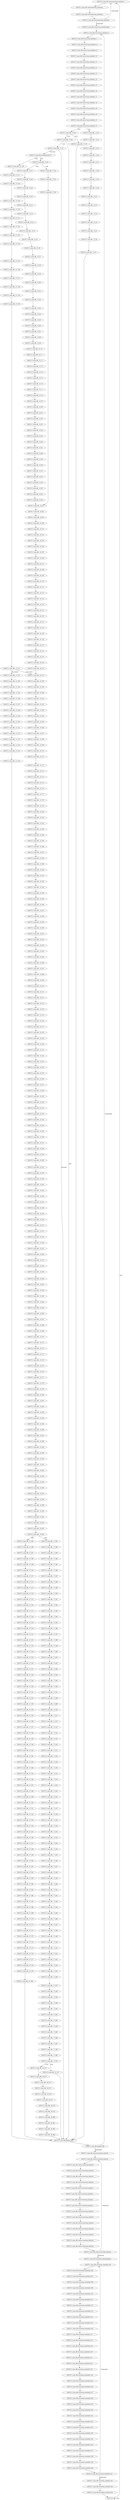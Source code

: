 digraph {
Node0x2582730[label="LEGUP_F_main_BB_reduceinnerloop_bodyredu..."];
Node0x25a2610[label="LEGUP_0"];
Node0x25a2610 -> Node0x2582730[label="start"];
Node0x25a2610 -> Node0x25a2610[label="~start"];
Node0x25851b0[label="LEGUP_F_main_BB_reduceinnerloop_bodyredu..."];
Node0x2582730 -> Node0x25851b0;
Node0x25852f0[label="LEGUP_F_main_BB_reduceinnerloop_bodyredu..."];
Node0x25851b0 -> Node0x25852f0;
Node0x2585430[label="LEGUP_F_main_BB_reduceinnerloop_bodyredu..."];
Node0x25852f0 -> Node0x2585430;
Node0x2582880[label="LEGUP_F_main_BB_fusion1loop_bodydim1preh..."];
Node0x2585430 -> Node0x2582880[label="%exitcond9"];
Node0x2585430 -> Node0x2582730[label="~%exitcond9"];
Node0x25a2720[label="LEGUP_F_main_BB_fusion1loop_bodydim1_6"];
Node0x2582880 -> Node0x25a2720;
Node0x2586540[label="LEGUP_F_main_BB_fusion1loop_bodydim1_7"];
Node0x25a2720 -> Node0x2586540;
Node0x2586610[label="LEGUP_F_main_BB_fusion1loop_bodydim1_8"];
Node0x2586540 -> Node0x2586610;
Node0x25866e0[label="LEGUP_F_main_BB_fusion1loop_bodydim1_9"];
Node0x2586610 -> Node0x25866e0;
Node0x25867b0[label="LEGUP_F_main_BB_fusion1loop_bodydim1_10"];
Node0x25866e0 -> Node0x25867b0;
Node0x2586880[label="LEGUP_F_main_BB_fusion1loop_bodydim1_11"];
Node0x25867b0 -> Node0x2586880;
Node0x2586950[label="LEGUP_F_main_BB_fusion1loop_bodydim1_12"];
Node0x2586880 -> Node0x2586950;
Node0x2586a20[label="LEGUP_F_main_BB_fusion1loop_bodydim1_13"];
Node0x2586950 -> Node0x2586a20;
Node0x2586b20[label="LEGUP_F_main_BB_fusion1loop_bodydim1_14"];
Node0x2586a20 -> Node0x2586b20;
Node0x2586c20[label="LEGUP_F_main_BB_fusion1loop_bodydim1_15"];
Node0x2586b20 -> Node0x2586c20;
Node0x2586d20[label="LEGUP_F_main_BB_fusion1loop_bodydim1_16"];
Node0x2586c20 -> Node0x2586d20;
Node0x2586e20[label="LEGUP_F_main_BB_fusion1loop_bodydim1_17"];
Node0x2586d20 -> Node0x2586e20;
Node0x2586f20[label="LEGUP_F_main_BB_fusion1loop_bodydim1_18"];
Node0x2586e20 -> Node0x2586f20;
Node0x2587020[label="LEGUP_F_main_BB_fusion1loop_bodydim1_19"];
Node0x2586f20 -> Node0x2587020;
Node0x2587120[label="LEGUP_F_main_BB_fusion1loop_bodydim1_20"];
Node0x2587020 -> Node0x2587120;
Node0x2587220[label="LEGUP_F_main_BB_fusion1loop_bodydim1_21"];
Node0x2587120 -> Node0x2587220;
Node0x2587320[label="LEGUP_F_main_BB_fusion1loop_bodydim1_22"];
Node0x2587220 -> Node0x2587320;
Node0x25a28a0[label="LEGUP_F_main_BB__13_23"];
Node0x2587320 -> Node0x25a28a0[label="%12"];
Node0x2547440[label="LEGUP_F_main_BB__15_38"];
Node0x2587320 -> Node0x2547440[label="~%12"];
Node0x2587820[label="LEGUP_F_main_BB__13_24"];
Node0x25a28a0 -> Node0x2587820;
Node0x25878f0[label="LEGUP_F_main_BB__13_25"];
Node0x2587820 -> Node0x25878f0;
Node0x25879c0[label="LEGUP_F_main_BB__13_26"];
Node0x25878f0 -> Node0x25879c0;
Node0x2587a90[label="LEGUP_F_main_BB__13_27"];
Node0x25879c0 -> Node0x2587a90;
Node0x2587b60[label="LEGUP_F_main_BB__13_28"];
Node0x2587a90 -> Node0x2587b60;
Node0x2587c60[label="LEGUP_F_main_BB__13_29"];
Node0x2587b60 -> Node0x2587c60;
Node0x2587d60[label="LEGUP_F_main_BB__13_30"];
Node0x2587c60 -> Node0x2587d60;
Node0x2587e60[label="LEGUP_F_main_BB__13_31"];
Node0x2587d60 -> Node0x2587e60;
Node0x2587f60[label="LEGUP_F_main_BB__13_32"];
Node0x2587e60 -> Node0x2587f60;
Node0x2588060[label="LEGUP_F_main_BB__13_33"];
Node0x2587f60 -> Node0x2588060;
Node0x2588160[label="LEGUP_F_main_BB__13_34"];
Node0x2588060 -> Node0x2588160;
Node0x2588260[label="LEGUP_F_main_BB__13_35"];
Node0x2588160 -> Node0x2588260;
Node0x25883a0[label="LEGUP_F_main_BB__13_36"];
Node0x2588260 -> Node0x25883a0;
Node0x25884a0[label="LEGUP_F_main_BB__13_37"];
Node0x25883a0 -> Node0x25884a0;
Node0x2584830[label="LEGUP_F_main_BB_expfexit_484"];
Node0x25884a0 -> Node0x2584830;
Node0x25475c0[label="LEGUP_F_main_BB__17_39"];
Node0x2547440 -> Node0x25475c0[label="%16"];
Node0x2547740[label="LEGUP_F_main_BB__19_40"];
Node0x2547440 -> Node0x2547740[label="~%16"];
Node0x25475c0 -> Node0x2584830;
Node0x2547740 -> Node0x2584830[label="%20"];
Node0x25478c0[label="LEGUP_F_main_BB__21_41"];
Node0x2547740 -> Node0x25478c0[label="~%20"];
Node0x25478c0 -> Node0x2584830[label="%or.cond"];
Node0x2547a40[label="LEGUP_F_main_BB_threadpresplit_42"];
Node0x25478c0 -> Node0x2547a40[label="~%or.cond"];
Node0x2547bc0[label="LEGUP_F_main_BB__25_43"];
Node0x2547a40 -> Node0x2547bc0[label="%24"];
Node0x25481c0[label="LEGUP_F_main_BB__47_126"];
Node0x2547a40 -> Node0x25481c0[label="~%24"];
Node0x2547d40[label="LEGUP_F_main_BB__27_44"];
Node0x2547bc0 -> Node0x2547d40[label="%26"];
Node0x2547ec0[label="LEGUP_F_main_BB__35_47"];
Node0x2547bc0 -> Node0x2547ec0[label="~%26"];
Node0x2588820[label="LEGUP_F_main_BB__27_45"];
Node0x2547d40 -> Node0x2588820;
Node0x25888f0[label="LEGUP_F_main_BB__27_46"];
Node0x2588820 -> Node0x25888f0;
Node0x2548040[label="LEGUP_F_main_BB__45_97"];
Node0x25888f0 -> Node0x2548040;
Node0x2586100[label="LEGUP_F_main_BB__35_48"];
Node0x2547ec0 -> Node0x2586100;
Node0x2586200[label="LEGUP_F_main_BB__35_49"];
Node0x2586100 -> Node0x2586200;
Node0x2586300[label="LEGUP_F_main_BB__35_50"];
Node0x2586200 -> Node0x2586300;
Node0x2586400[label="LEGUP_F_main_BB__35_51"];
Node0x2586300 -> Node0x2586400;
Node0x2585500[label="LEGUP_F_main_BB__35_52"];
Node0x2586400 -> Node0x2585500;
Node0x2585600[label="LEGUP_F_main_BB__35_53"];
Node0x2585500 -> Node0x2585600;
Node0x2585700[label="LEGUP_F_main_BB__35_54"];
Node0x2585600 -> Node0x2585700;
Node0x2585800[label="LEGUP_F_main_BB__35_55"];
Node0x2585700 -> Node0x2585800;
Node0x2585900[label="LEGUP_F_main_BB__35_56"];
Node0x2585800 -> Node0x2585900;
Node0x2585a00[label="LEGUP_F_main_BB__35_57"];
Node0x2585900 -> Node0x2585a00;
Node0x2585b00[label="LEGUP_F_main_BB__35_58"];
Node0x2585a00 -> Node0x2585b00;
Node0x2585c00[label="LEGUP_F_main_BB__35_59"];
Node0x2585b00 -> Node0x2585c00;
Node0x2589ac0[label="LEGUP_F_main_BB__35_60"];
Node0x2585c00 -> Node0x2589ac0;
Node0x2589bc0[label="LEGUP_F_main_BB__35_61"];
Node0x2589ac0 -> Node0x2589bc0;
Node0x2589cc0[label="LEGUP_F_main_BB__35_62"];
Node0x2589bc0 -> Node0x2589cc0;
Node0x2589dc0[label="LEGUP_F_main_BB__35_63"];
Node0x2589cc0 -> Node0x2589dc0;
Node0x2589ec0[label="LEGUP_F_main_BB__35_64"];
Node0x2589dc0 -> Node0x2589ec0;
Node0x2589fc0[label="LEGUP_F_main_BB__35_65"];
Node0x2589ec0 -> Node0x2589fc0;
Node0x258a0c0[label="LEGUP_F_main_BB__35_66"];
Node0x2589fc0 -> Node0x258a0c0;
Node0x258a1c0[label="LEGUP_F_main_BB__35_67"];
Node0x258a0c0 -> Node0x258a1c0;
Node0x258a2c0[label="LEGUP_F_main_BB__35_68"];
Node0x258a1c0 -> Node0x258a2c0;
Node0x258a3c0[label="LEGUP_F_main_BB__35_69"];
Node0x258a2c0 -> Node0x258a3c0;
Node0x258a4c0[label="LEGUP_F_main_BB__35_70"];
Node0x258a3c0 -> Node0x258a4c0;
Node0x258a5c0[label="LEGUP_F_main_BB__35_71"];
Node0x258a4c0 -> Node0x258a5c0;
Node0x258a6c0[label="LEGUP_F_main_BB__35_72"];
Node0x258a5c0 -> Node0x258a6c0;
Node0x258a7c0[label="LEGUP_F_main_BB__35_73"];
Node0x258a6c0 -> Node0x258a7c0;
Node0x258a8c0[label="LEGUP_F_main_BB__35_74"];
Node0x258a7c0 -> Node0x258a8c0;
Node0x258aa00[label="LEGUP_F_main_BB__35_75"];
Node0x258a8c0 -> Node0x258aa00;
Node0x258ab40[label="LEGUP_F_main_BB__35_76"];
Node0x258aa00 -> Node0x258ab40;
Node0x258ac80[label="LEGUP_F_main_BB__35_77"];
Node0x258ab40 -> Node0x258ac80;
Node0x258adc0[label="LEGUP_F_main_BB__35_78"];
Node0x258ac80 -> Node0x258adc0;
Node0x258af00[label="LEGUP_F_main_BB__35_79"];
Node0x258adc0 -> Node0x258af00;
Node0x258b040[label="LEGUP_F_main_BB__35_80"];
Node0x258af00 -> Node0x258b040;
Node0x258b180[label="LEGUP_F_main_BB__35_81"];
Node0x258b040 -> Node0x258b180;
Node0x258b2c0[label="LEGUP_F_main_BB__35_82"];
Node0x258b180 -> Node0x258b2c0;
Node0x258b400[label="LEGUP_F_main_BB__35_83"];
Node0x258b2c0 -> Node0x258b400;
Node0x258b540[label="LEGUP_F_main_BB__35_84"];
Node0x258b400 -> Node0x258b540;
Node0x258b680[label="LEGUP_F_main_BB__35_85"];
Node0x258b540 -> Node0x258b680;
Node0x258b7c0[label="LEGUP_F_main_BB__35_86"];
Node0x258b680 -> Node0x258b7c0;
Node0x258b900[label="LEGUP_F_main_BB__35_87"];
Node0x258b7c0 -> Node0x258b900;
Node0x258ba40[label="LEGUP_F_main_BB__35_88"];
Node0x258b900 -> Node0x258ba40;
Node0x258bb80[label="LEGUP_F_main_BB__35_89"];
Node0x258ba40 -> Node0x258bb80;
Node0x258bcc0[label="LEGUP_F_main_BB__35_90"];
Node0x258bb80 -> Node0x258bcc0;
Node0x258be00[label="LEGUP_F_main_BB__35_91"];
Node0x258bcc0 -> Node0x258be00;
Node0x258bf40[label="LEGUP_F_main_BB__35_92"];
Node0x258be00 -> Node0x258bf40;
Node0x258c080[label="LEGUP_F_main_BB__35_93"];
Node0x258bf40 -> Node0x258c080;
Node0x258c1c0[label="LEGUP_F_main_BB__35_94"];
Node0x258c080 -> Node0x258c1c0;
Node0x258c300[label="LEGUP_F_main_BB__35_95"];
Node0x258c1c0 -> Node0x258c300;
Node0x258c440[label="LEGUP_F_main_BB__35_96"];
Node0x258c300 -> Node0x258c440;
Node0x258c440 -> Node0x2548040;
Node0x258cda0[label="LEGUP_F_main_BB__45_98"];
Node0x2548040 -> Node0x258cda0;
Node0x258ce70[label="LEGUP_F_main_BB__45_99"];
Node0x258cda0 -> Node0x258ce70;
Node0x258cf40[label="LEGUP_F_main_BB__45_100"];
Node0x258ce70 -> Node0x258cf40;
Node0x258d010[label="LEGUP_F_main_BB__45_101"];
Node0x258cf40 -> Node0x258d010;
Node0x258d0e0[label="LEGUP_F_main_BB__45_102"];
Node0x258d010 -> Node0x258d0e0;
Node0x258d1e0[label="LEGUP_F_main_BB__45_103"];
Node0x258d0e0 -> Node0x258d1e0;
Node0x258d2e0[label="LEGUP_F_main_BB__45_104"];
Node0x258d1e0 -> Node0x258d2e0;
Node0x258d3e0[label="LEGUP_F_main_BB__45_105"];
Node0x258d2e0 -> Node0x258d3e0;
Node0x258d4e0[label="LEGUP_F_main_BB__45_106"];
Node0x258d3e0 -> Node0x258d4e0;
Node0x258d5e0[label="LEGUP_F_main_BB__45_107"];
Node0x258d4e0 -> Node0x258d5e0;
Node0x258d6e0[label="LEGUP_F_main_BB__45_108"];
Node0x258d5e0 -> Node0x258d6e0;
Node0x258d7e0[label="LEGUP_F_main_BB__45_109"];
Node0x258d6e0 -> Node0x258d7e0;
Node0x258d8e0[label="LEGUP_F_main_BB__45_110"];
Node0x258d7e0 -> Node0x258d8e0;
Node0x258d9e0[label="LEGUP_F_main_BB__45_111"];
Node0x258d8e0 -> Node0x258d9e0;
Node0x258dae0[label="LEGUP_F_main_BB__45_112"];
Node0x258d9e0 -> Node0x258dae0;
Node0x258dbe0[label="LEGUP_F_main_BB__45_113"];
Node0x258dae0 -> Node0x258dbe0;
Node0x258dce0[label="LEGUP_F_main_BB__45_114"];
Node0x258dbe0 -> Node0x258dce0;
Node0x258dde0[label="LEGUP_F_main_BB__45_115"];
Node0x258dce0 -> Node0x258dde0;
Node0x258dee0[label="LEGUP_F_main_BB__45_116"];
Node0x258dde0 -> Node0x258dee0;
Node0x258dfe0[label="LEGUP_F_main_BB__45_117"];
Node0x258dee0 -> Node0x258dfe0;
Node0x258e0e0[label="LEGUP_F_main_BB__45_118"];
Node0x258dfe0 -> Node0x258e0e0;
Node0x258e1e0[label="LEGUP_F_main_BB__45_119"];
Node0x258e0e0 -> Node0x258e1e0;
Node0x258e2e0[label="LEGUP_F_main_BB__45_120"];
Node0x258e1e0 -> Node0x258e2e0;
Node0x258e3e0[label="LEGUP_F_main_BB__45_121"];
Node0x258e2e0 -> Node0x258e3e0;
Node0x258e4e0[label="LEGUP_F_main_BB__45_122"];
Node0x258e3e0 -> Node0x258e4e0;
Node0x258e5e0[label="LEGUP_F_main_BB__45_123"];
Node0x258e4e0 -> Node0x258e5e0;
Node0x258e6e0[label="LEGUP_F_main_BB__45_124"];
Node0x258e5e0 -> Node0x258e6e0;
Node0x258e7e0[label="LEGUP_F_main_BB__45_125"];
Node0x258e6e0 -> Node0x258e7e0;
Node0x25840b0[label="LEGUP_F_main_BB__53_157"];
Node0x258e7e0 -> Node0x25840b0;
Node0x258ea30[label="LEGUP_F_main_BB__47_127"];
Node0x25481c0 -> Node0x258ea30;
Node0x258eb00[label="LEGUP_F_main_BB__47_128"];
Node0x258ea30 -> Node0x258eb00;
Node0x258ebd0[label="LEGUP_F_main_BB__47_129"];
Node0x258eb00 -> Node0x258ebd0;
Node0x258eca0[label="LEGUP_F_main_BB__47_130"];
Node0x258ebd0 -> Node0x258eca0;
Node0x258eda0[label="LEGUP_F_main_BB__47_131"];
Node0x258eca0 -> Node0x258eda0;
Node0x258eea0[label="LEGUP_F_main_BB__47_132"];
Node0x258eda0 -> Node0x258eea0;
Node0x258efa0[label="LEGUP_F_main_BB__47_133"];
Node0x258eea0 -> Node0x258efa0;
Node0x258f0a0[label="LEGUP_F_main_BB__47_134"];
Node0x258efa0 -> Node0x258f0a0;
Node0x258f1a0[label="LEGUP_F_main_BB__47_135"];
Node0x258f0a0 -> Node0x258f1a0;
Node0x258f2a0[label="LEGUP_F_main_BB__47_136"];
Node0x258f1a0 -> Node0x258f2a0;
Node0x258f3a0[label="LEGUP_F_main_BB__47_137"];
Node0x258f2a0 -> Node0x258f3a0;
Node0x258f4a0[label="LEGUP_F_main_BB__47_138"];
Node0x258f3a0 -> Node0x258f4a0;
Node0x258f5a0[label="LEGUP_F_main_BB__47_139"];
Node0x258f4a0 -> Node0x258f5a0;
Node0x258f6a0[label="LEGUP_F_main_BB__47_140"];
Node0x258f5a0 -> Node0x258f6a0;
Node0x258f7a0[label="LEGUP_F_main_BB__47_141"];
Node0x258f6a0 -> Node0x258f7a0;
Node0x2583f70[label="LEGUP_F_main_BB__51_142"];
Node0x258f7a0 -> Node0x2583f70[label="%or.cond52"];
Node0x258f7a0 -> Node0x25840b0[label="~%or.cond52"];
Node0x258fa70[label="LEGUP_F_main_BB__51_143"];
Node0x2583f70 -> Node0x258fa70;
Node0x258fb40[label="LEGUP_F_main_BB__51_144"];
Node0x258fa70 -> Node0x258fb40;
Node0x258fc10[label="LEGUP_F_main_BB__51_145"];
Node0x258fb40 -> Node0x258fc10;
Node0x258fce0[label="LEGUP_F_main_BB__51_146"];
Node0x258fc10 -> Node0x258fce0;
Node0x258fdb0[label="LEGUP_F_main_BB__51_147"];
Node0x258fce0 -> Node0x258fdb0;
Node0x258fe80[label="LEGUP_F_main_BB__51_148"];
Node0x258fdb0 -> Node0x258fe80;
Node0x258ff80[label="LEGUP_F_main_BB__51_149"];
Node0x258fe80 -> Node0x258ff80;
Node0x2590080[label="LEGUP_F_main_BB__51_150"];
Node0x258ff80 -> Node0x2590080;
Node0x2590180[label="LEGUP_F_main_BB__51_151"];
Node0x2590080 -> Node0x2590180;
Node0x2590280[label="LEGUP_F_main_BB__51_152"];
Node0x2590180 -> Node0x2590280;
Node0x2590380[label="LEGUP_F_main_BB__51_153"];
Node0x2590280 -> Node0x2590380;
Node0x2590480[label="LEGUP_F_main_BB__51_154"];
Node0x2590380 -> Node0x2590480;
Node0x2590580[label="LEGUP_F_main_BB__51_155"];
Node0x2590480 -> Node0x2590580;
Node0x2590680[label="LEGUP_F_main_BB__51_156"];
Node0x2590580 -> Node0x2590680;
Node0x2590680 -> Node0x2584830;
Node0x2590880[label="LEGUP_F_main_BB__53_158"];
Node0x25840b0 -> Node0x2590880;
Node0x2590950[label="LEGUP_F_main_BB__53_159"];
Node0x2590880 -> Node0x2590950;
Node0x2590a20[label="LEGUP_F_main_BB__53_160"];
Node0x2590950 -> Node0x2590a20;
Node0x2590af0[label="LEGUP_F_main_BB__53_161"];
Node0x2590a20 -> Node0x2590af0;
Node0x2590bc0[label="LEGUP_F_main_BB__53_162"];
Node0x2590af0 -> Node0x2590bc0;
Node0x2590cc0[label="LEGUP_F_main_BB__53_163"];
Node0x2590bc0 -> Node0x2590cc0;
Node0x2590dc0[label="LEGUP_F_main_BB__53_164"];
Node0x2590cc0 -> Node0x2590dc0;
Node0x2590ec0[label="LEGUP_F_main_BB__53_165"];
Node0x2590dc0 -> Node0x2590ec0;
Node0x2590fc0[label="LEGUP_F_main_BB__53_166"];
Node0x2590ec0 -> Node0x2590fc0;
Node0x25910c0[label="LEGUP_F_main_BB__53_167"];
Node0x2590fc0 -> Node0x25910c0;
Node0x25911c0[label="LEGUP_F_main_BB__53_168"];
Node0x25910c0 -> Node0x25911c0;
Node0x25912c0[label="LEGUP_F_main_BB__53_169"];
Node0x25911c0 -> Node0x25912c0;
Node0x25913c0[label="LEGUP_F_main_BB__53_170"];
Node0x25912c0 -> Node0x25913c0;
Node0x25914c0[label="LEGUP_F_main_BB__53_171"];
Node0x25913c0 -> Node0x25914c0;
Node0x25915c0[label="LEGUP_F_main_BB__53_172"];
Node0x25914c0 -> Node0x25915c0;
Node0x25916c0[label="LEGUP_F_main_BB__53_173"];
Node0x25915c0 -> Node0x25916c0;
Node0x25917c0[label="LEGUP_F_main_BB__53_174"];
Node0x25916c0 -> Node0x25917c0;
Node0x25918c0[label="LEGUP_F_main_BB__53_175"];
Node0x25917c0 -> Node0x25918c0;
Node0x25919c0[label="LEGUP_F_main_BB__53_176"];
Node0x25918c0 -> Node0x25919c0;
Node0x2591ac0[label="LEGUP_F_main_BB__53_177"];
Node0x25919c0 -> Node0x2591ac0;
Node0x2591bc0[label="LEGUP_F_main_BB__53_178"];
Node0x2591ac0 -> Node0x2591bc0;
Node0x2591cc0[label="LEGUP_F_main_BB__53_179"];
Node0x2591bc0 -> Node0x2591cc0;
Node0x2591dc0[label="LEGUP_F_main_BB__53_180"];
Node0x2591cc0 -> Node0x2591dc0;
Node0x2591ec0[label="LEGUP_F_main_BB__53_181"];
Node0x2591dc0 -> Node0x2591ec0;
Node0x2591fc0[label="LEGUP_F_main_BB__53_182"];
Node0x2591ec0 -> Node0x2591fc0;
Node0x25920c0[label="LEGUP_F_main_BB__53_183"];
Node0x2591fc0 -> Node0x25920c0;
Node0x25921c0[label="LEGUP_F_main_BB__53_184"];
Node0x25920c0 -> Node0x25921c0;
Node0x25922c0[label="LEGUP_F_main_BB__53_185"];
Node0x25921c0 -> Node0x25922c0;
Node0x25923c0[label="LEGUP_F_main_BB__53_186"];
Node0x25922c0 -> Node0x25923c0;
Node0x25924c0[label="LEGUP_F_main_BB__53_187"];
Node0x25923c0 -> Node0x25924c0;
Node0x25925c0[label="LEGUP_F_main_BB__53_188"];
Node0x25924c0 -> Node0x25925c0;
Node0x25926c0[label="LEGUP_F_main_BB__53_189"];
Node0x25925c0 -> Node0x25926c0;
Node0x25927c0[label="LEGUP_F_main_BB__53_190"];
Node0x25926c0 -> Node0x25927c0;
Node0x25928c0[label="LEGUP_F_main_BB__53_191"];
Node0x25927c0 -> Node0x25928c0;
Node0x25929c0[label="LEGUP_F_main_BB__53_192"];
Node0x25928c0 -> Node0x25929c0;
Node0x2592ac0[label="LEGUP_F_main_BB__53_193"];
Node0x25929c0 -> Node0x2592ac0;
Node0x2592bc0[label="LEGUP_F_main_BB__53_194"];
Node0x2592ac0 -> Node0x2592bc0;
Node0x2592cc0[label="LEGUP_F_main_BB__53_195"];
Node0x2592bc0 -> Node0x2592cc0;
Node0x2592dc0[label="LEGUP_F_main_BB__53_196"];
Node0x2592cc0 -> Node0x2592dc0;
Node0x2592ec0[label="LEGUP_F_main_BB__53_197"];
Node0x2592dc0 -> Node0x2592ec0;
Node0x2592fc0[label="LEGUP_F_main_BB__53_198"];
Node0x2592ec0 -> Node0x2592fc0;
Node0x25930c0[label="LEGUP_F_main_BB__53_199"];
Node0x2592fc0 -> Node0x25930c0;
Node0x25931c0[label="LEGUP_F_main_BB__53_200"];
Node0x25930c0 -> Node0x25931c0;
Node0x25932c0[label="LEGUP_F_main_BB__53_201"];
Node0x25931c0 -> Node0x25932c0;
Node0x25933c0[label="LEGUP_F_main_BB__53_202"];
Node0x25932c0 -> Node0x25933c0;
Node0x25934c0[label="LEGUP_F_main_BB__53_203"];
Node0x25933c0 -> Node0x25934c0;
Node0x25935c0[label="LEGUP_F_main_BB__53_204"];
Node0x25934c0 -> Node0x25935c0;
Node0x25936c0[label="LEGUP_F_main_BB__53_205"];
Node0x25935c0 -> Node0x25936c0;
Node0x25937c0[label="LEGUP_F_main_BB__53_206"];
Node0x25936c0 -> Node0x25937c0;
Node0x25938c0[label="LEGUP_F_main_BB__53_207"];
Node0x25937c0 -> Node0x25938c0;
Node0x25939c0[label="LEGUP_F_main_BB__53_208"];
Node0x25938c0 -> Node0x25939c0;
Node0x2593ac0[label="LEGUP_F_main_BB__53_209"];
Node0x25939c0 -> Node0x2593ac0;
Node0x2593bc0[label="LEGUP_F_main_BB__53_210"];
Node0x2593ac0 -> Node0x2593bc0;
Node0x2593cc0[label="LEGUP_F_main_BB__53_211"];
Node0x2593bc0 -> Node0x2593cc0;
Node0x2593dc0[label="LEGUP_F_main_BB__53_212"];
Node0x2593cc0 -> Node0x2593dc0;
Node0x2593ec0[label="LEGUP_F_main_BB__53_213"];
Node0x2593dc0 -> Node0x2593ec0;
Node0x2593fc0[label="LEGUP_F_main_BB__53_214"];
Node0x2593ec0 -> Node0x2593fc0;
Node0x25940c0[label="LEGUP_F_main_BB__53_215"];
Node0x2593fc0 -> Node0x25940c0;
Node0x25941c0[label="LEGUP_F_main_BB__53_216"];
Node0x25940c0 -> Node0x25941c0;
Node0x25942c0[label="LEGUP_F_main_BB__53_217"];
Node0x25941c0 -> Node0x25942c0;
Node0x25943c0[label="LEGUP_F_main_BB__53_218"];
Node0x25942c0 -> Node0x25943c0;
Node0x25944c0[label="LEGUP_F_main_BB__53_219"];
Node0x25943c0 -> Node0x25944c0;
Node0x25945c0[label="LEGUP_F_main_BB__53_220"];
Node0x25944c0 -> Node0x25945c0;
Node0x25946c0[label="LEGUP_F_main_BB__53_221"];
Node0x25945c0 -> Node0x25946c0;
Node0x25947c0[label="LEGUP_F_main_BB__53_222"];
Node0x25946c0 -> Node0x25947c0;
Node0x25948c0[label="LEGUP_F_main_BB__53_223"];
Node0x25947c0 -> Node0x25948c0;
Node0x25949c0[label="LEGUP_F_main_BB__53_224"];
Node0x25948c0 -> Node0x25949c0;
Node0x2594ac0[label="LEGUP_F_main_BB__53_225"];
Node0x25949c0 -> Node0x2594ac0;
Node0x2594bc0[label="LEGUP_F_main_BB__53_226"];
Node0x2594ac0 -> Node0x2594bc0;
Node0x2594cc0[label="LEGUP_F_main_BB__53_227"];
Node0x2594bc0 -> Node0x2594cc0;
Node0x2594dc0[label="LEGUP_F_main_BB__53_228"];
Node0x2594cc0 -> Node0x2594dc0;
Node0x2594ec0[label="LEGUP_F_main_BB__53_229"];
Node0x2594dc0 -> Node0x2594ec0;
Node0x2594fc0[label="LEGUP_F_main_BB__53_230"];
Node0x2594ec0 -> Node0x2594fc0;
Node0x25950c0[label="LEGUP_F_main_BB__53_231"];
Node0x2594fc0 -> Node0x25950c0;
Node0x25951c0[label="LEGUP_F_main_BB__53_232"];
Node0x25950c0 -> Node0x25951c0;
Node0x2595300[label="LEGUP_F_main_BB__53_233"];
Node0x25951c0 -> Node0x2595300;
Node0x2595440[label="LEGUP_F_main_BB__53_234"];
Node0x2595300 -> Node0x2595440;
Node0x2595580[label="LEGUP_F_main_BB__53_235"];
Node0x2595440 -> Node0x2595580;
Node0x25956c0[label="LEGUP_F_main_BB__53_236"];
Node0x2595580 -> Node0x25956c0;
Node0x2595800[label="LEGUP_F_main_BB__53_237"];
Node0x25956c0 -> Node0x2595800;
Node0x2595940[label="LEGUP_F_main_BB__53_238"];
Node0x2595800 -> Node0x2595940;
Node0x2595a80[label="LEGUP_F_main_BB__53_239"];
Node0x2595940 -> Node0x2595a80;
Node0x2595bc0[label="LEGUP_F_main_BB__53_240"];
Node0x2595a80 -> Node0x2595bc0;
Node0x2595d00[label="LEGUP_F_main_BB__53_241"];
Node0x2595bc0 -> Node0x2595d00;
Node0x2595e40[label="LEGUP_F_main_BB__53_242"];
Node0x2595d00 -> Node0x2595e40;
Node0x2595f80[label="LEGUP_F_main_BB__53_243"];
Node0x2595e40 -> Node0x2595f80;
Node0x25960c0[label="LEGUP_F_main_BB__53_244"];
Node0x2595f80 -> Node0x25960c0;
Node0x2596200[label="LEGUP_F_main_BB__53_245"];
Node0x25960c0 -> Node0x2596200;
Node0x2596340[label="LEGUP_F_main_BB__53_246"];
Node0x2596200 -> Node0x2596340;
Node0x2596480[label="LEGUP_F_main_BB__53_247"];
Node0x2596340 -> Node0x2596480;
Node0x25965c0[label="LEGUP_F_main_BB__53_248"];
Node0x2596480 -> Node0x25965c0;
Node0x2596700[label="LEGUP_F_main_BB__53_249"];
Node0x25965c0 -> Node0x2596700;
Node0x2596840[label="LEGUP_F_main_BB__53_250"];
Node0x2596700 -> Node0x2596840;
Node0x2596980[label="LEGUP_F_main_BB__53_251"];
Node0x2596840 -> Node0x2596980;
Node0x2596ac0[label="LEGUP_F_main_BB__53_252"];
Node0x2596980 -> Node0x2596ac0;
Node0x2596c00[label="LEGUP_F_main_BB__53_253"];
Node0x2596ac0 -> Node0x2596c00;
Node0x2596d40[label="LEGUP_F_main_BB__53_254"];
Node0x2596c00 -> Node0x2596d40;
Node0x2596e80[label="LEGUP_F_main_BB__53_255"];
Node0x2596d40 -> Node0x2596e80;
Node0x2596fc0[label="LEGUP_F_main_BB__53_256"];
Node0x2596e80 -> Node0x2596fc0;
Node0x2597100[label="LEGUP_F_main_BB__53_257"];
Node0x2596fc0 -> Node0x2597100;
Node0x2597240[label="LEGUP_F_main_BB__53_258"];
Node0x2597100 -> Node0x2597240;
Node0x2597380[label="LEGUP_F_main_BB__53_259"];
Node0x2597240 -> Node0x2597380;
Node0x25974c0[label="LEGUP_F_main_BB__53_260"];
Node0x2597380 -> Node0x25974c0;
Node0x2597600[label="LEGUP_F_main_BB__53_261"];
Node0x25974c0 -> Node0x2597600;
Node0x2597740[label="LEGUP_F_main_BB__53_262"];
Node0x2597600 -> Node0x2597740;
Node0x2597880[label="LEGUP_F_main_BB__53_263"];
Node0x2597740 -> Node0x2597880;
Node0x25979c0[label="LEGUP_F_main_BB__53_264"];
Node0x2597880 -> Node0x25979c0;
Node0x2597b00[label="LEGUP_F_main_BB__53_265"];
Node0x25979c0 -> Node0x2597b00;
Node0x2597c40[label="LEGUP_F_main_BB__53_266"];
Node0x2597b00 -> Node0x2597c40;
Node0x2597d80[label="LEGUP_F_main_BB__53_267"];
Node0x2597c40 -> Node0x2597d80;
Node0x2597ec0[label="LEGUP_F_main_BB__53_268"];
Node0x2597d80 -> Node0x2597ec0;
Node0x2598000[label="LEGUP_F_main_BB__53_269"];
Node0x2597ec0 -> Node0x2598000;
Node0x2598140[label="LEGUP_F_main_BB__53_270"];
Node0x2598000 -> Node0x2598140;
Node0x2598280[label="LEGUP_F_main_BB__53_271"];
Node0x2598140 -> Node0x2598280;
Node0x25983c0[label="LEGUP_F_main_BB__53_272"];
Node0x2598280 -> Node0x25983c0;
Node0x2598500[label="LEGUP_F_main_BB__53_273"];
Node0x25983c0 -> Node0x2598500;
Node0x2598640[label="LEGUP_F_main_BB__53_274"];
Node0x2598500 -> Node0x2598640;
Node0x2598780[label="LEGUP_F_main_BB__53_275"];
Node0x2598640 -> Node0x2598780;
Node0x25988c0[label="LEGUP_F_main_BB__53_276"];
Node0x2598780 -> Node0x25988c0;
Node0x2598a00[label="LEGUP_F_main_BB__53_277"];
Node0x25988c0 -> Node0x2598a00;
Node0x2598b40[label="LEGUP_F_main_BB__53_278"];
Node0x2598a00 -> Node0x2598b40;
Node0x2598c80[label="LEGUP_F_main_BB__53_279"];
Node0x2598b40 -> Node0x2598c80;
Node0x2598dc0[label="LEGUP_F_main_BB__53_280"];
Node0x2598c80 -> Node0x2598dc0;
Node0x2598f00[label="LEGUP_F_main_BB__53_281"];
Node0x2598dc0 -> Node0x2598f00;
Node0x2599040[label="LEGUP_F_main_BB__53_282"];
Node0x2598f00 -> Node0x2599040;
Node0x2599180[label="LEGUP_F_main_BB__53_283"];
Node0x2599040 -> Node0x2599180;
Node0x25992c0[label="LEGUP_F_main_BB__53_284"];
Node0x2599180 -> Node0x25992c0;
Node0x2599400[label="LEGUP_F_main_BB__53_285"];
Node0x25992c0 -> Node0x2599400;
Node0x2599540[label="LEGUP_F_main_BB__53_286"];
Node0x2599400 -> Node0x2599540;
Node0x2599680[label="LEGUP_F_main_BB__53_287"];
Node0x2599540 -> Node0x2599680;
Node0x25997c0[label="LEGUP_F_main_BB__53_288"];
Node0x2599680 -> Node0x25997c0;
Node0x2599900[label="LEGUP_F_main_BB__53_289"];
Node0x25997c0 -> Node0x2599900;
Node0x2599a40[label="LEGUP_F_main_BB__53_290"];
Node0x2599900 -> Node0x2599a40;
Node0x2599b80[label="LEGUP_F_main_BB__53_291"];
Node0x2599a40 -> Node0x2599b80;
Node0x2599cc0[label="LEGUP_F_main_BB__53_292"];
Node0x2599b80 -> Node0x2599cc0;
Node0x2599e00[label="LEGUP_F_main_BB__53_293"];
Node0x2599cc0 -> Node0x2599e00;
Node0x2599f40[label="LEGUP_F_main_BB__53_294"];
Node0x2599e00 -> Node0x2599f40;
Node0x259a080[label="LEGUP_F_main_BB__53_295"];
Node0x2599f40 -> Node0x259a080;
Node0x259a1c0[label="LEGUP_F_main_BB__53_296"];
Node0x259a080 -> Node0x259a1c0;
Node0x259a300[label="LEGUP_F_main_BB__53_297"];
Node0x259a1c0 -> Node0x259a300;
Node0x259a440[label="LEGUP_F_main_BB__53_298"];
Node0x259a300 -> Node0x259a440;
Node0x259a580[label="LEGUP_F_main_BB__53_299"];
Node0x259a440 -> Node0x259a580;
Node0x259a6c0[label="LEGUP_F_main_BB__53_300"];
Node0x259a580 -> Node0x259a6c0;
Node0x259a800[label="LEGUP_F_main_BB__53_301"];
Node0x259a6c0 -> Node0x259a800;
Node0x259a940[label="LEGUP_F_main_BB__53_302"];
Node0x259a800 -> Node0x259a940;
Node0x259aa80[label="LEGUP_F_main_BB__53_303"];
Node0x259a940 -> Node0x259aa80;
Node0x259abc0[label="LEGUP_F_main_BB__53_304"];
Node0x259aa80 -> Node0x259abc0;
Node0x2584230[label="LEGUP_F_main_BB__67_305"];
Node0x259abc0 -> Node0x2584230[label="%65"];
Node0x25843b0[label="LEGUP_F_main_BB__72_381"];
Node0x259abc0 -> Node0x25843b0[label="~%65"];
Node0x259b6b0[label="LEGUP_F_main_BB__67_306"];
Node0x2584230 -> Node0x259b6b0;
Node0x259b780[label="LEGUP_F_main_BB__67_307"];
Node0x259b6b0 -> Node0x259b780;
Node0x259b850[label="LEGUP_F_main_BB__67_308"];
Node0x259b780 -> Node0x259b850;
Node0x259b920[label="LEGUP_F_main_BB__67_309"];
Node0x259b850 -> Node0x259b920;
Node0x259b9f0[label="LEGUP_F_main_BB__67_310"];
Node0x259b920 -> Node0x259b9f0;
Node0x259bac0[label="LEGUP_F_main_BB__67_311"];
Node0x259b9f0 -> Node0x259bac0;
Node0x259bbc0[label="LEGUP_F_main_BB__67_312"];
Node0x259bac0 -> Node0x259bbc0;
Node0x259bcc0[label="LEGUP_F_main_BB__67_313"];
Node0x259bbc0 -> Node0x259bcc0;
Node0x259bdc0[label="LEGUP_F_main_BB__67_314"];
Node0x259bcc0 -> Node0x259bdc0;
Node0x259bec0[label="LEGUP_F_main_BB__67_315"];
Node0x259bdc0 -> Node0x259bec0;
Node0x259bfc0[label="LEGUP_F_main_BB__67_316"];
Node0x259bec0 -> Node0x259bfc0;
Node0x259c0c0[label="LEGUP_F_main_BB__67_317"];
Node0x259bfc0 -> Node0x259c0c0;
Node0x259c1c0[label="LEGUP_F_main_BB__67_318"];
Node0x259c0c0 -> Node0x259c1c0;
Node0x259c2c0[label="LEGUP_F_main_BB__67_319"];
Node0x259c1c0 -> Node0x259c2c0;
Node0x259c3c0[label="LEGUP_F_main_BB__67_320"];
Node0x259c2c0 -> Node0x259c3c0;
Node0x259c4c0[label="LEGUP_F_main_BB__67_321"];
Node0x259c3c0 -> Node0x259c4c0;
Node0x259c5c0[label="LEGUP_F_main_BB__67_322"];
Node0x259c4c0 -> Node0x259c5c0;
Node0x259c6c0[label="LEGUP_F_main_BB__67_323"];
Node0x259c5c0 -> Node0x259c6c0;
Node0x259c7c0[label="LEGUP_F_main_BB__67_324"];
Node0x259c6c0 -> Node0x259c7c0;
Node0x259c8c0[label="LEGUP_F_main_BB__67_325"];
Node0x259c7c0 -> Node0x259c8c0;
Node0x259c9c0[label="LEGUP_F_main_BB__67_326"];
Node0x259c8c0 -> Node0x259c9c0;
Node0x259cac0[label="LEGUP_F_main_BB__67_327"];
Node0x259c9c0 -> Node0x259cac0;
Node0x259cbc0[label="LEGUP_F_main_BB__67_328"];
Node0x259cac0 -> Node0x259cbc0;
Node0x259ccc0[label="LEGUP_F_main_BB__67_329"];
Node0x259cbc0 -> Node0x259ccc0;
Node0x259cdc0[label="LEGUP_F_main_BB__67_330"];
Node0x259ccc0 -> Node0x259cdc0;
Node0x259cec0[label="LEGUP_F_main_BB__67_331"];
Node0x259cdc0 -> Node0x259cec0;
Node0x259cfc0[label="LEGUP_F_main_BB__67_332"];
Node0x259cec0 -> Node0x259cfc0;
Node0x259d0c0[label="LEGUP_F_main_BB__67_333"];
Node0x259cfc0 -> Node0x259d0c0;
Node0x259d1c0[label="LEGUP_F_main_BB__67_334"];
Node0x259d0c0 -> Node0x259d1c0;
Node0x259d2c0[label="LEGUP_F_main_BB__67_335"];
Node0x259d1c0 -> Node0x259d2c0;
Node0x259d3c0[label="LEGUP_F_main_BB__67_336"];
Node0x259d2c0 -> Node0x259d3c0;
Node0x259d4c0[label="LEGUP_F_main_BB__67_337"];
Node0x259d3c0 -> Node0x259d4c0;
Node0x259d5c0[label="LEGUP_F_main_BB__67_338"];
Node0x259d4c0 -> Node0x259d5c0;
Node0x259d6c0[label="LEGUP_F_main_BB__67_339"];
Node0x259d5c0 -> Node0x259d6c0;
Node0x259d7c0[label="LEGUP_F_main_BB__67_340"];
Node0x259d6c0 -> Node0x259d7c0;
Node0x259d8c0[label="LEGUP_F_main_BB__67_341"];
Node0x259d7c0 -> Node0x259d8c0;
Node0x259d9c0[label="LEGUP_F_main_BB__67_342"];
Node0x259d8c0 -> Node0x259d9c0;
Node0x259dac0[label="LEGUP_F_main_BB__67_343"];
Node0x259d9c0 -> Node0x259dac0;
Node0x259dbc0[label="LEGUP_F_main_BB__67_344"];
Node0x259dac0 -> Node0x259dbc0;
Node0x259dcc0[label="LEGUP_F_main_BB__67_345"];
Node0x259dbc0 -> Node0x259dcc0;
Node0x259ddc0[label="LEGUP_F_main_BB__67_346"];
Node0x259dcc0 -> Node0x259ddc0;
Node0x259dec0[label="LEGUP_F_main_BB__67_347"];
Node0x259ddc0 -> Node0x259dec0;
Node0x259dfc0[label="LEGUP_F_main_BB__67_348"];
Node0x259dec0 -> Node0x259dfc0;
Node0x259e0c0[label="LEGUP_F_main_BB__67_349"];
Node0x259dfc0 -> Node0x259e0c0;
Node0x259e1c0[label="LEGUP_F_main_BB__67_350"];
Node0x259e0c0 -> Node0x259e1c0;
Node0x259e2c0[label="LEGUP_F_main_BB__67_351"];
Node0x259e1c0 -> Node0x259e2c0;
Node0x259e3c0[label="LEGUP_F_main_BB__67_352"];
Node0x259e2c0 -> Node0x259e3c0;
Node0x259e4c0[label="LEGUP_F_main_BB__67_353"];
Node0x259e3c0 -> Node0x259e4c0;
Node0x259e5c0[label="LEGUP_F_main_BB__67_354"];
Node0x259e4c0 -> Node0x259e5c0;
Node0x259e6c0[label="LEGUP_F_main_BB__67_355"];
Node0x259e5c0 -> Node0x259e6c0;
Node0x259e7c0[label="LEGUP_F_main_BB__67_356"];
Node0x259e6c0 -> Node0x259e7c0;
Node0x259e8c0[label="LEGUP_F_main_BB__67_357"];
Node0x259e7c0 -> Node0x259e8c0;
Node0x259e9c0[label="LEGUP_F_main_BB__67_358"];
Node0x259e8c0 -> Node0x259e9c0;
Node0x259eac0[label="LEGUP_F_main_BB__67_359"];
Node0x259e9c0 -> Node0x259eac0;
Node0x259ebc0[label="LEGUP_F_main_BB__67_360"];
Node0x259eac0 -> Node0x259ebc0;
Node0x259ecc0[label="LEGUP_F_main_BB__67_361"];
Node0x259ebc0 -> Node0x259ecc0;
Node0x259edc0[label="LEGUP_F_main_BB__67_362"];
Node0x259ecc0 -> Node0x259edc0;
Node0x259eec0[label="LEGUP_F_main_BB__67_363"];
Node0x259edc0 -> Node0x259eec0;
Node0x259efc0[label="LEGUP_F_main_BB__67_364"];
Node0x259eec0 -> Node0x259efc0;
Node0x259f0c0[label="LEGUP_F_main_BB__67_365"];
Node0x259efc0 -> Node0x259f0c0;
Node0x259f1c0[label="LEGUP_F_main_BB__67_366"];
Node0x259f0c0 -> Node0x259f1c0;
Node0x259f2c0[label="LEGUP_F_main_BB__67_367"];
Node0x259f1c0 -> Node0x259f2c0;
Node0x259f3c0[label="LEGUP_F_main_BB__67_368"];
Node0x259f2c0 -> Node0x259f3c0;
Node0x259f4c0[label="LEGUP_F_main_BB__67_369"];
Node0x259f3c0 -> Node0x259f4c0;
Node0x259f5c0[label="LEGUP_F_main_BB__67_370"];
Node0x259f4c0 -> Node0x259f5c0;
Node0x259f6c0[label="LEGUP_F_main_BB__67_371"];
Node0x259f5c0 -> Node0x259f6c0;
Node0x259f7c0[label="LEGUP_F_main_BB__67_372"];
Node0x259f6c0 -> Node0x259f7c0;
Node0x259f8c0[label="LEGUP_F_main_BB__67_373"];
Node0x259f7c0 -> Node0x259f8c0;
Node0x259f9c0[label="LEGUP_F_main_BB__67_374"];
Node0x259f8c0 -> Node0x259f9c0;
Node0x259fac0[label="LEGUP_F_main_BB__67_375"];
Node0x259f9c0 -> Node0x259fac0;
Node0x259fbc0[label="LEGUP_F_main_BB__67_376"];
Node0x259fac0 -> Node0x259fbc0;
Node0x259fcc0[label="LEGUP_F_main_BB__67_377"];
Node0x259fbc0 -> Node0x259fcc0;
Node0x259fdc0[label="LEGUP_F_main_BB__67_378"];
Node0x259fcc0 -> Node0x259fdc0;
Node0x259fec0[label="LEGUP_F_main_BB__67_379"];
Node0x259fdc0 -> Node0x259fec0;
Node0x259ffc0[label="LEGUP_F_main_BB__67_380"];
Node0x259fec0 -> Node0x259ffc0;
Node0x259ffc0 -> Node0x2584830;
Node0x25a0220[label="LEGUP_F_main_BB__72_382"];
Node0x25843b0 -> Node0x25a0220;
Node0x25a02f0[label="LEGUP_F_main_BB__72_383"];
Node0x25a0220 -> Node0x25a02f0;
Node0x25a03c0[label="LEGUP_F_main_BB__72_384"];
Node0x25a02f0 -> Node0x25a03c0;
Node0x25a0490[label="LEGUP_F_main_BB__72_385"];
Node0x25a03c0 -> Node0x25a0490;
Node0x25a0560[label="LEGUP_F_main_BB__72_386"];
Node0x25a0490 -> Node0x25a0560;
Node0x25a0660[label="LEGUP_F_main_BB__72_387"];
Node0x25a0560 -> Node0x25a0660;
Node0x25a0760[label="LEGUP_F_main_BB__72_388"];
Node0x25a0660 -> Node0x25a0760;
Node0x25a0860[label="LEGUP_F_main_BB__72_389"];
Node0x25a0760 -> Node0x25a0860;
Node0x25a0960[label="LEGUP_F_main_BB__72_390"];
Node0x25a0860 -> Node0x25a0960;
Node0x25a0a60[label="LEGUP_F_main_BB__72_391"];
Node0x25a0960 -> Node0x25a0a60;
Node0x25a0b60[label="LEGUP_F_main_BB__72_392"];
Node0x25a0a60 -> Node0x25a0b60;
Node0x25a0c60[label="LEGUP_F_main_BB__72_393"];
Node0x25a0b60 -> Node0x25a0c60;
Node0x25a0d60[label="LEGUP_F_main_BB__72_394"];
Node0x25a0c60 -> Node0x25a0d60;
Node0x25a0e60[label="LEGUP_F_main_BB__72_395"];
Node0x25a0d60 -> Node0x25a0e60;
Node0x25a0f60[label="LEGUP_F_main_BB__72_396"];
Node0x25a0e60 -> Node0x25a0f60;
Node0x25a1060[label="LEGUP_F_main_BB__72_397"];
Node0x25a0f60 -> Node0x25a1060;
Node0x25a1160[label="LEGUP_F_main_BB__72_398"];
Node0x25a1060 -> Node0x25a1160;
Node0x25a1260[label="LEGUP_F_main_BB__72_399"];
Node0x25a1160 -> Node0x25a1260;
Node0x25a1360[label="LEGUP_F_main_BB__72_400"];
Node0x25a1260 -> Node0x25a1360;
Node0x25a1460[label="LEGUP_F_main_BB__72_401"];
Node0x25a1360 -> Node0x25a1460;
Node0x25a1560[label="LEGUP_F_main_BB__72_402"];
Node0x25a1460 -> Node0x25a1560;
Node0x25a1660[label="LEGUP_F_main_BB__72_403"];
Node0x25a1560 -> Node0x25a1660;
Node0x25a1760[label="LEGUP_F_main_BB__72_404"];
Node0x25a1660 -> Node0x25a1760;
Node0x25a1860[label="LEGUP_F_main_BB__72_405"];
Node0x25a1760 -> Node0x25a1860;
Node0x25a1960[label="LEGUP_F_main_BB__72_406"];
Node0x25a1860 -> Node0x25a1960;
Node0x25a1a60[label="LEGUP_F_main_BB__72_407"];
Node0x25a1960 -> Node0x25a1a60;
Node0x25a1b60[label="LEGUP_F_main_BB__72_408"];
Node0x25a1a60 -> Node0x25a1b60;
Node0x25a1c60[label="LEGUP_F_main_BB__72_409"];
Node0x25a1b60 -> Node0x25a1c60;
Node0x25a1d60[label="LEGUP_F_main_BB__72_410"];
Node0x25a1c60 -> Node0x25a1d60;
Node0x25a1e60[label="LEGUP_F_main_BB__72_411"];
Node0x25a1d60 -> Node0x25a1e60;
Node0x25a1f60[label="LEGUP_F_main_BB__72_412"];
Node0x25a1e60 -> Node0x25a1f60;
Node0x25a2060[label="LEGUP_F_main_BB__72_413"];
Node0x25a1f60 -> Node0x25a2060;
Node0x25482e0[label="LEGUP_F_main_BB__72_414"];
Node0x25a2060 -> Node0x25482e0;
Node0x25483e0[label="LEGUP_F_main_BB__72_415"];
Node0x25482e0 -> Node0x25483e0;
Node0x25484e0[label="LEGUP_F_main_BB__72_416"];
Node0x25483e0 -> Node0x25484e0;
Node0x25485e0[label="LEGUP_F_main_BB__72_417"];
Node0x25484e0 -> Node0x25485e0;
Node0x25486e0[label="LEGUP_F_main_BB__72_418"];
Node0x25485e0 -> Node0x25486e0;
Node0x25487e0[label="LEGUP_F_main_BB__72_419"];
Node0x25486e0 -> Node0x25487e0;
Node0x25488e0[label="LEGUP_F_main_BB__72_420"];
Node0x25487e0 -> Node0x25488e0;
Node0x25489e0[label="LEGUP_F_main_BB__72_421"];
Node0x25488e0 -> Node0x25489e0;
Node0x2548ae0[label="LEGUP_F_main_BB__72_422"];
Node0x25489e0 -> Node0x2548ae0;
Node0x2548be0[label="LEGUP_F_main_BB__72_423"];
Node0x2548ae0 -> Node0x2548be0;
Node0x2548ce0[label="LEGUP_F_main_BB__72_424"];
Node0x2548be0 -> Node0x2548ce0;
Node0x2548de0[label="LEGUP_F_main_BB__72_425"];
Node0x2548ce0 -> Node0x2548de0;
Node0x2548ee0[label="LEGUP_F_main_BB__72_426"];
Node0x2548de0 -> Node0x2548ee0;
Node0x2548fe0[label="LEGUP_F_main_BB__72_427"];
Node0x2548ee0 -> Node0x2548fe0;
Node0x25490e0[label="LEGUP_F_main_BB__72_428"];
Node0x2548fe0 -> Node0x25490e0;
Node0x25491e0[label="LEGUP_F_main_BB__72_429"];
Node0x25490e0 -> Node0x25491e0;
Node0x25492e0[label="LEGUP_F_main_BB__72_430"];
Node0x25491e0 -> Node0x25492e0;
Node0x25493e0[label="LEGUP_F_main_BB__72_431"];
Node0x25492e0 -> Node0x25493e0;
Node0x25494e0[label="LEGUP_F_main_BB__72_432"];
Node0x25493e0 -> Node0x25494e0;
Node0x25495e0[label="LEGUP_F_main_BB__72_433"];
Node0x25494e0 -> Node0x25495e0;
Node0x25496e0[label="LEGUP_F_main_BB__72_434"];
Node0x25495e0 -> Node0x25496e0;
Node0x25497e0[label="LEGUP_F_main_BB__72_435"];
Node0x25496e0 -> Node0x25497e0;
Node0x25498e0[label="LEGUP_F_main_BB__72_436"];
Node0x25497e0 -> Node0x25498e0;
Node0x25499e0[label="LEGUP_F_main_BB__72_437"];
Node0x25498e0 -> Node0x25499e0;
Node0x2549ae0[label="LEGUP_F_main_BB__72_438"];
Node0x25499e0 -> Node0x2549ae0;
Node0x2549be0[label="LEGUP_F_main_BB__72_439"];
Node0x2549ae0 -> Node0x2549be0;
Node0x2549ce0[label="LEGUP_F_main_BB__72_440"];
Node0x2549be0 -> Node0x2549ce0;
Node0x2549de0[label="LEGUP_F_main_BB__72_441"];
Node0x2549ce0 -> Node0x2549de0;
Node0x2549ee0[label="LEGUP_F_main_BB__72_442"];
Node0x2549de0 -> Node0x2549ee0;
Node0x2549fe0[label="LEGUP_F_main_BB__72_443"];
Node0x2549ee0 -> Node0x2549fe0;
Node0x254a0e0[label="LEGUP_F_main_BB__72_444"];
Node0x2549fe0 -> Node0x254a0e0;
Node0x254a1e0[label="LEGUP_F_main_BB__72_445"];
Node0x254a0e0 -> Node0x254a1e0;
Node0x254a2e0[label="LEGUP_F_main_BB__72_446"];
Node0x254a1e0 -> Node0x254a2e0;
Node0x254a3e0[label="LEGUP_F_main_BB__72_447"];
Node0x254a2e0 -> Node0x254a3e0;
Node0x254a4e0[label="LEGUP_F_main_BB__72_448"];
Node0x254a3e0 -> Node0x254a4e0;
Node0x254a5e0[label="LEGUP_F_main_BB__72_449"];
Node0x254a4e0 -> Node0x254a5e0;
Node0x254a6e0[label="LEGUP_F_main_BB__72_450"];
Node0x254a5e0 -> Node0x254a6e0;
Node0x254a7e0[label="LEGUP_F_main_BB__72_451"];
Node0x254a6e0 -> Node0x254a7e0;
Node0x254a8e0[label="LEGUP_F_main_BB__72_452"];
Node0x254a7e0 -> Node0x254a8e0;
Node0x254a9e0[label="LEGUP_F_main_BB__72_453"];
Node0x254a8e0 -> Node0x254a9e0;
Node0x254aae0[label="LEGUP_F_main_BB__72_454"];
Node0x254a9e0 -> Node0x254aae0;
Node0x254abe0[label="LEGUP_F_main_BB__72_455"];
Node0x254aae0 -> Node0x254abe0;
Node0x254ace0[label="LEGUP_F_main_BB__72_456"];
Node0x254abe0 -> Node0x254ace0;
Node0x254ade0[label="LEGUP_F_main_BB__72_457"];
Node0x254ace0 -> Node0x254ade0;
Node0x254aee0[label="LEGUP_F_main_BB__72_458"];
Node0x254ade0 -> Node0x254aee0;
Node0x254afe0[label="LEGUP_F_main_BB__72_459"];
Node0x254aee0 -> Node0x254afe0;
Node0x254b0e0[label="LEGUP_F_main_BB__72_460"];
Node0x254afe0 -> Node0x254b0e0;
Node0x254b1e0[label="LEGUP_F_main_BB__72_461"];
Node0x254b0e0 -> Node0x254b1e0;
Node0x254b2e0[label="LEGUP_F_main_BB__72_462"];
Node0x254b1e0 -> Node0x254b2e0;
Node0x254b3e0[label="LEGUP_F_main_BB__72_463"];
Node0x254b2e0 -> Node0x254b3e0;
Node0x254b4e0[label="LEGUP_F_main_BB__72_464"];
Node0x254b3e0 -> Node0x254b4e0;
Node0x254b5e0[label="LEGUP_F_main_BB__72_465"];
Node0x254b4e0 -> Node0x254b5e0;
Node0x254b6e0[label="LEGUP_F_main_BB__72_466"];
Node0x254b5e0 -> Node0x254b6e0;
Node0x254b7e0[label="LEGUP_F_main_BB__72_467"];
Node0x254b6e0 -> Node0x254b7e0;
Node0x254b8e0[label="LEGUP_F_main_BB__72_468"];
Node0x254b7e0 -> Node0x254b8e0;
Node0x254b9e0[label="LEGUP_F_main_BB__72_469"];
Node0x254b8e0 -> Node0x254b9e0;
Node0x254bae0[label="LEGUP_F_main_BB__72_470"];
Node0x254b9e0 -> Node0x254bae0;
Node0x2584530[label="LEGUP_F_main_BB__81_471"];
Node0x254bae0 -> Node0x2584530[label="%78"];
Node0x25846b0[label="LEGUP_F_main_BB__84_472"];
Node0x254bae0 -> Node0x25846b0[label="~%78"];
Node0x2584530 -> Node0x2584830;
Node0x259b070[label="LEGUP_F_main_BB__84_473"];
Node0x25846b0 -> Node0x259b070;
Node0x259b170[label="LEGUP_F_main_BB__84_474"];
Node0x259b070 -> Node0x259b170;
Node0x259b270[label="LEGUP_F_main_BB__84_475"];
Node0x259b170 -> Node0x259b270;
Node0x259b370[label="LEGUP_F_main_BB__84_476"];
Node0x259b270 -> Node0x259b370;
Node0x259b470[label="LEGUP_F_main_BB__84_477"];
Node0x259b370 -> Node0x259b470;
Node0x259b570[label="LEGUP_F_main_BB__84_478"];
Node0x259b470 -> Node0x259b570;
Node0x2588aa0[label="LEGUP_F_main_BB__84_479"];
Node0x259b570 -> Node0x2588aa0;
Node0x2588ba0[label="LEGUP_F_main_BB__84_480"];
Node0x2588aa0 -> Node0x2588ba0;
Node0x2588ca0[label="LEGUP_F_main_BB__84_481"];
Node0x2588ba0 -> Node0x2588ca0;
Node0x2588da0[label="LEGUP_F_main_BB__84_482"];
Node0x2588ca0 -> Node0x2588da0;
Node0x2588ea0[label="LEGUP_F_main_BB__84_483"];
Node0x2588da0 -> Node0x2588ea0;
Node0x2588ea0 -> Node0x2584830;
Node0x25890e0[label="LEGUP_F_main_BB_expfexit_485"];
Node0x2584830 -> Node0x25890e0;
Node0x25849b0[label="LEGUP_F_main_BB_reduce1innerloop_bodyred..."];
Node0x25890e0 -> Node0x25849b0[label="%exitcond6"];
Node0x25890e0 -> Node0x25a2720[label="~%exitcond6"];
Node0x2584b30[label="LEGUP_F_main_BB_reduce1innerloop_bodyred..."];
Node0x25849b0 -> Node0x2584b30;
Node0x2589350[label="LEGUP_F_main_BB_reduce1innerloop_bodyred..."];
Node0x2584b30 -> Node0x2589350;
Node0x2589420[label="LEGUP_F_main_BB_reduce1innerloop_bodyred..."];
Node0x2589350 -> Node0x2589420;
Node0x25894f0[label="LEGUP_F_main_BB_reduce1innerloop_bodyred..."];
Node0x2589420 -> Node0x25894f0;
Node0x25895c0[label="LEGUP_F_main_BB_reduce1innerloop_bodyred..."];
Node0x25894f0 -> Node0x25895c0;
Node0x2589690[label="LEGUP_F_main_BB_reduce1innerloop_bodyred..."];
Node0x25895c0 -> Node0x2589690;
Node0x2589760[label="LEGUP_F_main_BB_reduce1innerloop_bodyred..."];
Node0x2589690 -> Node0x2589760;
Node0x2589860[label="LEGUP_F_main_BB_reduce1innerloop_bodyred..."];
Node0x2589760 -> Node0x2589860;
Node0x2589960[label="LEGUP_F_main_BB_reduce1innerloop_bodyred..."];
Node0x2589860 -> Node0x2589960;
Node0x254dbf0[label="LEGUP_F_main_BB_reduce1innerloop_bodyred..."];
Node0x2589960 -> Node0x254dbf0;
Node0x254dcf0[label="LEGUP_F_main_BB_reduce1innerloop_bodyred..."];
Node0x254dbf0 -> Node0x254dcf0;
Node0x254ddf0[label="LEGUP_F_main_BB_reduce1innerloop_bodyred..."];
Node0x254dcf0 -> Node0x254ddf0;
Node0x254def0[label="LEGUP_F_main_BB_reduce1innerloop_bodyred..."];
Node0x254ddf0 -> Node0x254def0;
Node0x254dff0[label="LEGUP_F_main_BB_reduce1innerloop_bodyred..."];
Node0x254def0 -> Node0x254dff0;
Node0x254e0f0[label="LEGUP_F_main_BB_reduce1innerloop_bodyred..."];
Node0x254dff0 -> Node0x254e0f0;
Node0x254e1f0[label="LEGUP_F_main_BB_reduce1innerloop_bodyred..."];
Node0x254e0f0 -> Node0x254e1f0;
Node0x254e2f0[label="LEGUP_F_main_BB_reduce1innerloop_bodyred..."];
Node0x254e1f0 -> Node0x254e2f0;
Node0x2584cb0[label="LEGUP_F_main_BB_fusionloop_bodydim0prehe..."];
Node0x254e2f0 -> Node0x2584cb0[label="%exitcond"];
Node0x254e2f0 -> Node0x2584b30[label="~%exitcond"];
Node0x2584e30[label="LEGUP_F_main_BB_fusionloop_bodydim0_505"];
Node0x2584cb0 -> Node0x2584e30;
Node0x254e640[label="LEGUP_F_main_BB_fusionloop_bodydim0_506"];
Node0x2584e30 -> Node0x254e640;
Node0x254e710[label="LEGUP_F_main_BB_fusionloop_bodydim0_507"];
Node0x254e640 -> Node0x254e710;
Node0x254e7e0[label="LEGUP_F_main_BB_fusionloop_bodydim0_508"];
Node0x254e710 -> Node0x254e7e0;
Node0x254e8b0[label="LEGUP_F_main_BB_fusionloop_bodydim0_509"];
Node0x254e7e0 -> Node0x254e8b0;
Node0x254e980[label="LEGUP_F_main_BB_fusionloop_bodydim0_510"];
Node0x254e8b0 -> Node0x254e980;
Node0x254ea50[label="LEGUP_F_main_BB_fusionloop_bodydim0_511"];
Node0x254e980 -> Node0x254ea50;
Node0x254eb50[label="LEGUP_F_main_BB_fusionloop_bodydim0_512"];
Node0x254ea50 -> Node0x254eb50;
Node0x254ec50[label="LEGUP_F_main_BB_fusionloop_bodydim0_513"];
Node0x254eb50 -> Node0x254ec50;
Node0x254ed50[label="LEGUP_F_main_BB_fusionloop_bodydim0_514"];
Node0x254ec50 -> Node0x254ed50;
Node0x254ee50[label="LEGUP_F_main_BB_fusionloop_bodydim0_515"];
Node0x254ed50 -> Node0x254ee50;
Node0x254ef50[label="LEGUP_F_main_BB_fusionloop_bodydim0_516"];
Node0x254ee50 -> Node0x254ef50;
Node0x254f050[label="LEGUP_F_main_BB_fusionloop_bodydim0_517"];
Node0x254ef50 -> Node0x254f050;
Node0x254f150[label="LEGUP_F_main_BB_fusionloop_bodydim0_518"];
Node0x254f050 -> Node0x254f150;
Node0x254f250[label="LEGUP_F_main_BB_fusionloop_bodydim0_519"];
Node0x254f150 -> Node0x254f250;
Node0x254f350[label="LEGUP_F_main_BB_fusionloop_bodydim0_520"];
Node0x254f250 -> Node0x254f350;
Node0x254f450[label="LEGUP_F_main_BB_fusionloop_bodydim0_521"];
Node0x254f350 -> Node0x254f450;
Node0x254f550[label="LEGUP_F_main_BB_fusionloop_bodydim0_522"];
Node0x254f450 -> Node0x254f550;
Node0x254f650[label="LEGUP_F_main_BB_fusionloop_bodydim0_523"];
Node0x254f550 -> Node0x254f650;
Node0x254f750[label="LEGUP_F_main_BB_fusionloop_bodydim0_524"];
Node0x254f650 -> Node0x254f750;
Node0x254f850[label="LEGUP_F_main_BB_fusionloop_bodydim0_525"];
Node0x254f750 -> Node0x254f850;
Node0x254f950[label="LEGUP_F_main_BB_fusionloop_bodydim0_526"];
Node0x254f850 -> Node0x254f950;
Node0x254fa50[label="LEGUP_F_main_BB_fusionloop_bodydim0_527"];
Node0x254f950 -> Node0x254fa50;
Node0x254fb50[label="LEGUP_F_main_BB_fusionloop_bodydim0_528"];
Node0x254fa50 -> Node0x254fb50;
Node0x254fc50[label="LEGUP_F_main_BB_fusionloop_bodydim0_529"];
Node0x254fb50 -> Node0x254fc50;
Node0x254fd50[label="LEGUP_F_main_BB_fusionloop_bodydim0_530"];
Node0x254fc50 -> Node0x254fd50;
Node0x254fe50[label="LEGUP_F_main_BB_fusionloop_bodydim0_531"];
Node0x254fd50 -> Node0x254fe50;
Node0x254ff50[label="LEGUP_F_main_BB_fusionloop_bodydim0_532"];
Node0x254fe50 -> Node0x254ff50;
Node0x2550050[label="LEGUP_F_main_BB_fusionloop_bodydim0_533"];
Node0x254ff50 -> Node0x2550050;
Node0x2550150[label="LEGUP_F_main_BB_fusionloop_bodydim0_534"];
Node0x2550050 -> Node0x2550150;
Node0x2550250[label="LEGUP_F_main_BB_fusionloop_bodydim0_535"];
Node0x2550150 -> Node0x2550250;
Node0x2550350[label="LEGUP_F_main_BB_fusionloop_bodydim0_536"];
Node0x2550250 -> Node0x2550350;
Node0x2550450[label="LEGUP_F_main_BB_fusionloop_bodydim0_537"];
Node0x2550350 -> Node0x2550450;
Node0x2550550[label="LEGUP_F_main_BB_fusionloop_bodydim0_538"];
Node0x2550450 -> Node0x2550550;
Node0x2550650[label="LEGUP_F_main_BB_fusionloop_bodydim0_539"];
Node0x2550550 -> Node0x2550650;
Node0x2550750[label="LEGUP_F_main_BB_fusionloop_bodydim0_540"];
Node0x2550650 -> Node0x2550750;
Node0x2550850[label="LEGUP_F_main_BB_fusionloop_bodydim0_541"];
Node0x2550750 -> Node0x2550850;
Node0x2584fb0[label="LEGUP_F_main_BB_fusionloop_exitdim0_542"];
Node0x2550850 -> Node0x2584fb0[label="%exitcond1"];
Node0x2550850 -> Node0x2584e30[label="~%exitcond1"];
Node0x2550ba0[label="LEGUP_F_main_BB_fusionloop_exitdim0_543"];
Node0x2584fb0 -> Node0x2550ba0;
Node0x2550c70[label="LEGUP_F_main_BB_fusionloop_exitdim0_544"];
Node0x2550ba0 -> Node0x2550c70;
Node0x2550c70 -> Node0x25a2610;
}
